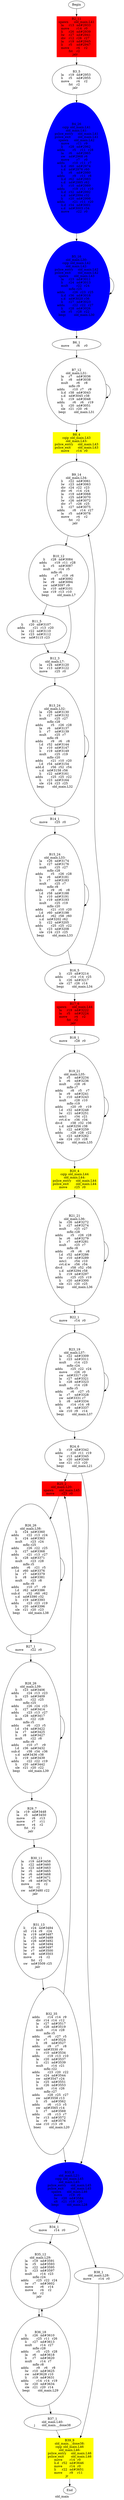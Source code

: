 digraph G{
	label = "old_main"	style = "dashed";
	color = purple;
	Node0 [label = "Begin"];
	Node0 -> {Node2 }
	Node1 [label = "End"];
	Node1 -> {}
	Node2 [label = "B2_11\nspawn	old_main.L41\nla	r13	nd#2933	\nmove	r14	r0	\nli	r26	nd#2939	\nlw	r27	nd#2941	\ndiv	r12	r26	r27	\nla	r19	nd#2945	\nli	r5	nd#2947	\nmove	r4	r2	\nfst	r2	\njalr	\n"];
	Node2 -> {Node3 }
	Node3 [label = "B3_5\nla	r19	nd#2953	\nli	r5	nd#2955	\nmove	r4	r2	\nfst	r2	\njalr	\n"];
	Node3 -> {Node4 }
	Node4 [label = "B4_26\ncqip	old_main.L41\nold_main.L41:\npslice_entry	old_main.L41\npslice_exit	old_main.L41\nspawn	old_main.L42\nmove	r11	r9	\nli	r28	nd#2962	\naddu	r5	r11	r28	\nla	r6	nd#2965	\nsw	nd#2968	r6	\nmove	r7	r0	\naddu	r10	r11	r7	\nli.d	r60	nd#2974	\ns.d	nd#2976	r60	\nli	r8	nd#2980	\naddu	r9	r11	r8	\nli.d	r62	nd#2983	\ns.d	nd#2985	r62	\nli	r10	nd#2989	\naddu	r19	r11	r10	\nli.d	r32	nd#2992	\ns.d	nd#2994	r32	\nli	r20	nd#2998	\naddu	r21	r11	r20	\nli.d	r34	nd#3001	\ns.d	nd#3003	r34	\nmove	r22	r0	\n"];
	Node4 -> {Node5 }
	Node5 [label = "B5_16\nold_main.L30:\ncqip	old_main.L42\nold_main.L42:\npslice_entry	old_main.L42\npslice_exit	old_main.L42\nspawn	old_main.L43\nla	r23	nd#3011	\nli	r24	nd#3013	\nmult	r22	r24	\nmflo	r25	\naddu	r26	r23	r25	\nli.d	r36	nd#3018	\ns.d	nd#3020	r36	\nli	r27	nd#3023	\naddu	r22	r22	r27	\nli	r28	nd#3026	\nsle	r5	r28	r22	\nbeqz	old_main.L30\n"];
	Node5 -> {Node6 Node5 }
	Node6 [label = "B6_1\nmove	r6	r0	\n"];
	Node6 -> {Node7 }
	Node7 [label = "B7_12\nold_main.L31:\nla	r7	nd#3036	\nli	r8	nd#3038	\nmult	r6	r8	\nmflo	r9	\naddu	r10	r7	r9	\nli.d	r38	nd#3043	\ns.d	nd#3045	r38	\nli	r19	nd#3048	\naddu	r6	r6	r19	\nli	r20	nd#3051	\nsle	r21	r20	r6	\nbeqz	old_main.L31\n"];
	Node7 -> {Node8 Node7 }
	Node8 [label = "B8_4\ncqip	old_main.L43\nold_main.L43:\npslice_entry	old_main.L43\npslice_exit	old_main.L43\nmove	r14	r0	\n"];
	Node8 -> {Node9 }
	Node9 [label = "B9_14\nold_main.L34:\nli	r22	nd#3061	\nlw	r23	nd#3063	\ndiv	r24	r22	r23	\ndiv	r6	r14	r24	\nla	r19	nd#3068	\nli	r25	nd#3070	\nlw	r26	nd#3072	\ndiv	r7	r26	r25	\nli	r27	nd#3075	\naddu	r8	r14	r27	\nla	r5	nd#3078	\nmove	r4	r2	\nfst	r2	\njalr	\n"];
	Node9 -> {Node10 }
	Node10 [label = "B10_12\nli	r28	nd#3084	\naddu	r19	r11	r28	\nli	r5	nd#3087	\nmult	r14	r5	\nmflo	r6	\naddu	r7	r19	r6	\nla	r8	nd#3092	\nlw	r9	nd#3094	\nsw	nd#3097	r9	\nla	r10	nd#3101	\nsne	r19	r13	r10	\nbeqz	old_main.L7\n"];
	Node10 -> {Node11 Node12 }
	Node11 [label = "B11_5\nli	r20	nd#3107	\naddu	r21	r13	r20	\nla	r22	nd#3110	\nlw	r23	nd#3112	\nsw	nd#3115	r23	\n"];
	Node11 -> {Node12 }
	Node12 [label = "B12_3\nold_main.L7:\nla	r24	nd#3120	\nlw	r13	nd#3122	\nmove	r25	r0	\n"];
	Node12 -> {Node13 }
	Node13 [label = "B13_24\nold_main.L32:\nla	r26	nd#3130	\nli	r27	nd#3132	\nmult	r25	r27	\nmflo	r28	\naddu	r5	r26	r28	\nla	r6	nd#3137	\nli	r7	nd#3139	\nmult	r25	r7	\nmflo	r8	\naddu	r9	r6	r8	\nl.d	r52	nd#3144	\nla	r10	nd#3147	\nli	r19	nd#3149	\nmult	r25	r19	\nmflo	r20	\naddu	r21	r10	r20	\nl.d	r54	nd#3154	\nadd.d	r56	r52	r54	\ns.d	nd#3158	r56	\nli	r22	nd#3161	\naddu	r25	r25	r22	\nli	r23	nd#3164	\nsle	r24	r23	r25	\nbeqz	old_main.L32\n"];
	Node13 -> {Node14 Node13 }
	Node14 [label = "B14_1\nmove	r25	r0	\n"];
	Node14 -> {Node15 }
	Node15 [label = "B15_24\nold_main.L33:\nla	r26	nd#3174	\nli	r27	nd#3176	\nmult	r25	r27	\nmflo	r28	\naddu	r5	r26	r28	\nla	r6	nd#3181	\nli	r7	nd#3183	\nmult	r25	r7	\nmflo	r8	\naddu	r9	r6	r8	\nl.d	r58	nd#3188	\nla	r10	nd#3191	\nli	r19	nd#3193	\nmult	r25	r19	\nmflo	r20	\naddu	r21	r10	r20	\nl.d	r60	nd#3198	\nadd.d	r62	r58	r60	\ns.d	nd#3202	r62	\nli	r22	nd#3205	\naddu	r25	r25	r22	\nli	r23	nd#3208	\nsle	r24	r23	r25	\nbeqz	old_main.L33\n"];
	Node15 -> {Node16 Node15 }
	Node16 [label = "B16_5\nli	r25	nd#3214	\naddu	r14	r14	r25	\nli	r26	nd#3217	\nsle	r27	r26	r14	\nbeqz	old_main.L34\n"];
	Node16 -> {Node17 Node9 }
	Node17 [label = "B17_6\nspawn	old_main.L44\nla	r19	nd#3222	\nla	r5	nd#3224	\nmove	r4	r2	\nfst	r2	\njalr	\n"];
	Node17 -> {Node18 }
	Node18 [label = "B18_1\nmove	r28	r0	\n"];
	Node18 -> {Node19 }
	Node19 [label = "B19_21\nold_main.L35:\nla	r5	nd#3234	\nli	r6	nd#3236	\nmult	r28	r6	\nmflo	r7	\naddu	r8	r5	r7	\nla	r9	nd#3241	\nli	r10	nd#3243	\nmult	r28	r10	\nmflo	r19	\naddu	r20	r9	r19	\nl.d	r32	nd#3248	\nlw	r21	nd#3251	\nmtc1	r34	r21	\ncvt.d.w	r36	r34	\ndiv.d	r38	r32	r36	\ns.d	nd#3256	r38	\nli	r22	nd#3259	\naddu	r28	r28	r22	\nli	r23	nd#3262	\nsle	r24	r23	r28	\nbeqz	old_main.L35\n"];
	Node19 -> {Node20 Node19 }
	Node20 [label = "B20_4\ncqip	old_main.L44\nold_main.L44:\npslice_entry	old_main.L44\npslice_exit	old_main.L44\nmove	r25	r0	\n"];
	Node20 -> {Node21 }
	Node21 [label = "B21_21\nold_main.L36:\nla	r26	nd#3272	\nli	r27	nd#3274	\nmult	r25	r27	\nmflo	r28	\naddu	r5	r26	r28	\nla	r6	nd#3279	\nli	r7	nd#3281	\nmult	r25	r7	\nmflo	r8	\naddu	r9	r6	r8	\nl.d	r52	nd#3286	\nlw	r10	nd#3289	\nmtc1	r54	r10	\ncvt.d.w	r56	r54	\ndiv.d	r58	r52	r56	\ns.d	nd#3294	r58	\nli	r19	nd#3297	\naddu	r25	r25	r19	\nli	r20	nd#3300	\nsle	r21	r20	r25	\nbeqz	old_main.L36\n"];
	Node21 -> {Node22 Node21 }
	Node22 [label = "B22_1\nmove	r14	r0	\n"];
	Node22 -> {Node23 }
	Node23 [label = "B23_19\nold_main.L37:\nla	r22	nd#3309	\nli	r23	nd#3311	\nmult	r14	r23	\nmflo	r24	\naddu	r25	r22	r24	\nmove	r26	r0	\nsw	nd#3317	r26	\nla	r27	nd#3321	\nli	r28	nd#3323	\nmult	r14	r28	\nmflo	r5	\naddu	r6	r27	r5	\nla	r7	nd#3328	\nsw	nd#3331	r7	\nli	r8	nd#3334	\naddu	r14	r14	r8	\nli	r9	nd#3337	\nsle	r10	r9	r14	\nbeqz	old_main.L37\n"];
	Node23 -> {Node24 Node23 }
	Node24 [label = "B24_6\nli	r19	nd#3342	\naddu	r20	r11	r19	\nlw	r13	nd#3345	\nla	r20	nd#3349	\nsne	r21	r13	r20	\nbeqz	old_main.L21\n"];
	Node24 -> {Node25 Node33 }
	Node25 [label = "B25_2\nold_main.L20:\nspawn	old_main.L45\nmove	r23	r0	\n"];
	Node25 -> {Node26 }
	Node26 [label = "B26_26\nold_main.L38:\nli	r24	nd#3360	\naddu	r22	r13	r24	\nli	r24	nd#3363	\nmult	r23	r24	\nmflo	r25	\naddu	r26	r22	r25	\nli	r27	nd#3368	\naddu	r21	r13	r27	\nli	r28	nd#3371	\nmult	r23	r28	\nmflo	r5	\naddu	r6	r21	r5	\nl.d	r60	nd#3376	\nla	r7	nd#3379	\nli	r8	nd#3381	\nmult	r23	r8	\nmflo	r9	\naddu	r10	r7	r9	\nl.d	r62	nd#3386	\nsub.d	r32	r60	r62	\ns.d	nd#3390	r32	\nli	r19	nd#3393	\naddu	r23	r23	r19	\nli	r20	nd#3396	\nsle	r21	r20	r23	\nbeqz	old_main.L38\n"];
	Node26 -> {Node27 Node26 }
	Node27 [label = "B27_1\nmove	r22	r0	\n"];
	Node27 -> {Node28 }
	Node28 [label = "B28_26\nold_main.L39:\nli	r23	nd#3406	\naddu	r24	r13	r23	\nli	r25	nd#3409	\nmult	r22	r25	\nmflo	r25	\naddu	r26	r24	r25	\nli	r27	nd#3414	\naddu	r23	r13	r27	\nli	r28	nd#3417	\nmult	r22	r28	\nmflo	r5	\naddu	r6	r23	r5	\nl.d	r34	nd#3422	\nla	r7	nd#3425	\nli	r8	nd#3427	\nmult	r22	r8	\nmflo	r9	\naddu	r10	r7	r9	\nl.d	r36	nd#3432	\nsub.d	r38	r34	r36	\ns.d	nd#3436	r38	\nli	r19	nd#3439	\naddu	r22	r22	r19	\nli	r20	nd#3442	\nsle	r21	r20	r22	\nbeqz	old_main.L39\n"];
	Node28 -> {Node29 Node28 }
	Node29 [label = "B29_7\nla	r19	nd#3448	\nla	r5	nd#3450	\nmove	r6	r13	\nmove	r7	r11	\nmove	r4	r2	\nfst	r2	\njalr	\n"];
	Node29 -> {Node30 }
	Node30 [label = "B30_11\nla	r19	nd#3458	\nli	r22	nd#3460	\nla	r23	nd#3463	\nlw	r5	nd#3465	\nlw	r6	nd#3468	\nlw	r7	nd#3471	\nlw	r8	nd#3474	\nmove	r4	r2	\nfst	r2	\nsw	nd#3480	r22	\njalr	\n"];
	Node30 -> {Node31 }
	Node31 [label = "B31_13\nli	r24	nd#3484	\nsll	r14	r9	r24	\nla	r19	nd#3487	\nli	r25	nd#3489	\nla	r26	nd#3492	\nlw	r5	nd#3494	\nlw	r6	nd#3497	\nlw	r7	nd#3500	\nlw	r8	nd#3503	\nmove	r4	r2	\nfst	r2	\nsw	nd#3509	r25	\njalr	\n"];
	Node31 -> {Node32 }
	Node32 [label = "B32_35\naddu	r14	r14	r9	\ndiv	r14	r14	r12	\nla	r27	nd#3517	\nli	r28	nd#3519	\nmult	r14	r28	\nmflo	r5	\naddu	r6	r27	r5	\nlw	r7	nd#3524	\nli	r8	nd#3527	\naddu	r9	r7	r8	\nsw	nd#3530	r9	\nli	r10	nd#3534	\naddu	r19	r13	r10	\nla	r20	nd#3537	\nli	r21	nd#3539	\nmult	r14	r21	\nmflo	r22	\naddu	r23	r20	r22	\nlw	r24	nd#3544	\nsw	nd#3547	r24	\nla	r25	nd#3551	\nli	r26	nd#3553	\nmult	r14	r26	\nmflo	r27	\naddu	r28	r25	r27	\nsw	nd#3558	r13	\nli	r5	nd#3562	\naddu	r6	r13	r5	\nsw	nd#3565	r14	\nli	r7	nd#3569	\naddu	r8	r13	r7	\nlw	r13	nd#3572	\nla	r9	nd#3576	\nsne	r10	r13	r9	\nbnez	old_main.L20\n"];
	Node32 -> {Node33 Node25 }
	Node33 [label = "B33_8\nold_main.L21:\ncqip	old_main.L45\nold_main.L45:\npslice_entry	old_main.L45\npslice_exit	old_main.L45\nspawn	old_main.L46\nmove	r19	r0	\nlw	r20	nd#3584	\nslt	r21	r19	r20	\nbeqz	old_main.L28\n"];
	Node33 -> {Node34 Node38 }
	Node34 [label = "B34_1\nmove	r14	r0	\n"];
	Node34 -> {Node35 }
	Node35 [label = "B35_12\nold_main.L29:\nla	r19	nd#3591	\nla	r5	nd#3593	\nla	r22	nd#3595	\nli	r23	nd#3597	\nmult	r14	r23	\nmflo	r24	\naddu	r25	r22	r24	\nlw	r7	nd#3602	\nmove	r6	r14	\nmove	r4	r2	\nfst	r2	\njalr	\n"];
	Node35 -> {Node36 }
	Node36 [label = "B36_18\nli	r26	nd#3610	\naddu	r25	r11	r26	\nli	r27	nd#3613	\nmult	r14	r27	\nmflo	r28	\naddu	r5	r25	r28	\nla	r6	nd#3618	\nli	r7	nd#3620	\nmult	r14	r7	\nmflo	r8	\naddu	r9	r6	r8	\nlw	r10	nd#3625	\nsw	nd#3628	r10	\nli	r19	nd#3631	\naddu	r14	r14	r19	\nlw	r20	nd#3634	\nsle	r21	r20	r14	\nbeqz	old_main.L29\n"];
	Node36 -> {Node37 Node35 }
	Node37 [label = "B37_1\nold_main.L40:\nj	old_main.__done38\n"];
	Node37 -> {Node39 }
	Node38 [label = "B38_1\nold_main.L28:\nmove	r14	r0	\n"];
	Node38 -> {Node39 }
	Node39 [label = "B39_9\nold_main.__done38:\ncqip	old_main.L46\nold_main.L46:\npslice_entry	old_main.L46\npslice_exit	old_main.L46\nmove	r14	r0	\nli.d	r52	nd#3646	\nmove	r14	r0	\nli	r22	nd#3651	\nmove	r9	r11	\njr	\n"];
	Node39 -> {Node1 }
	Node2 [shape = box ,style=filled ,color=red];
	Node4 [shape = ellipse ,style=filled ,color=blue];
	Node5 [shape = ellipse ,style=filled ,color=blue];
	Node17 [shape = box ,style=filled ,color=red];
	Node25 [shape = box ,style=filled ,color=red];
	Node33 [shape = ellipse ,style=filled ,color=blue];
	Node8 [shape = polygon ,style=filled ,color=yellow];
	Node20 [shape = polygon ,style=filled ,color=yellow];
	Node39 [shape = polygon ,style=filled ,color=yellow];
}
